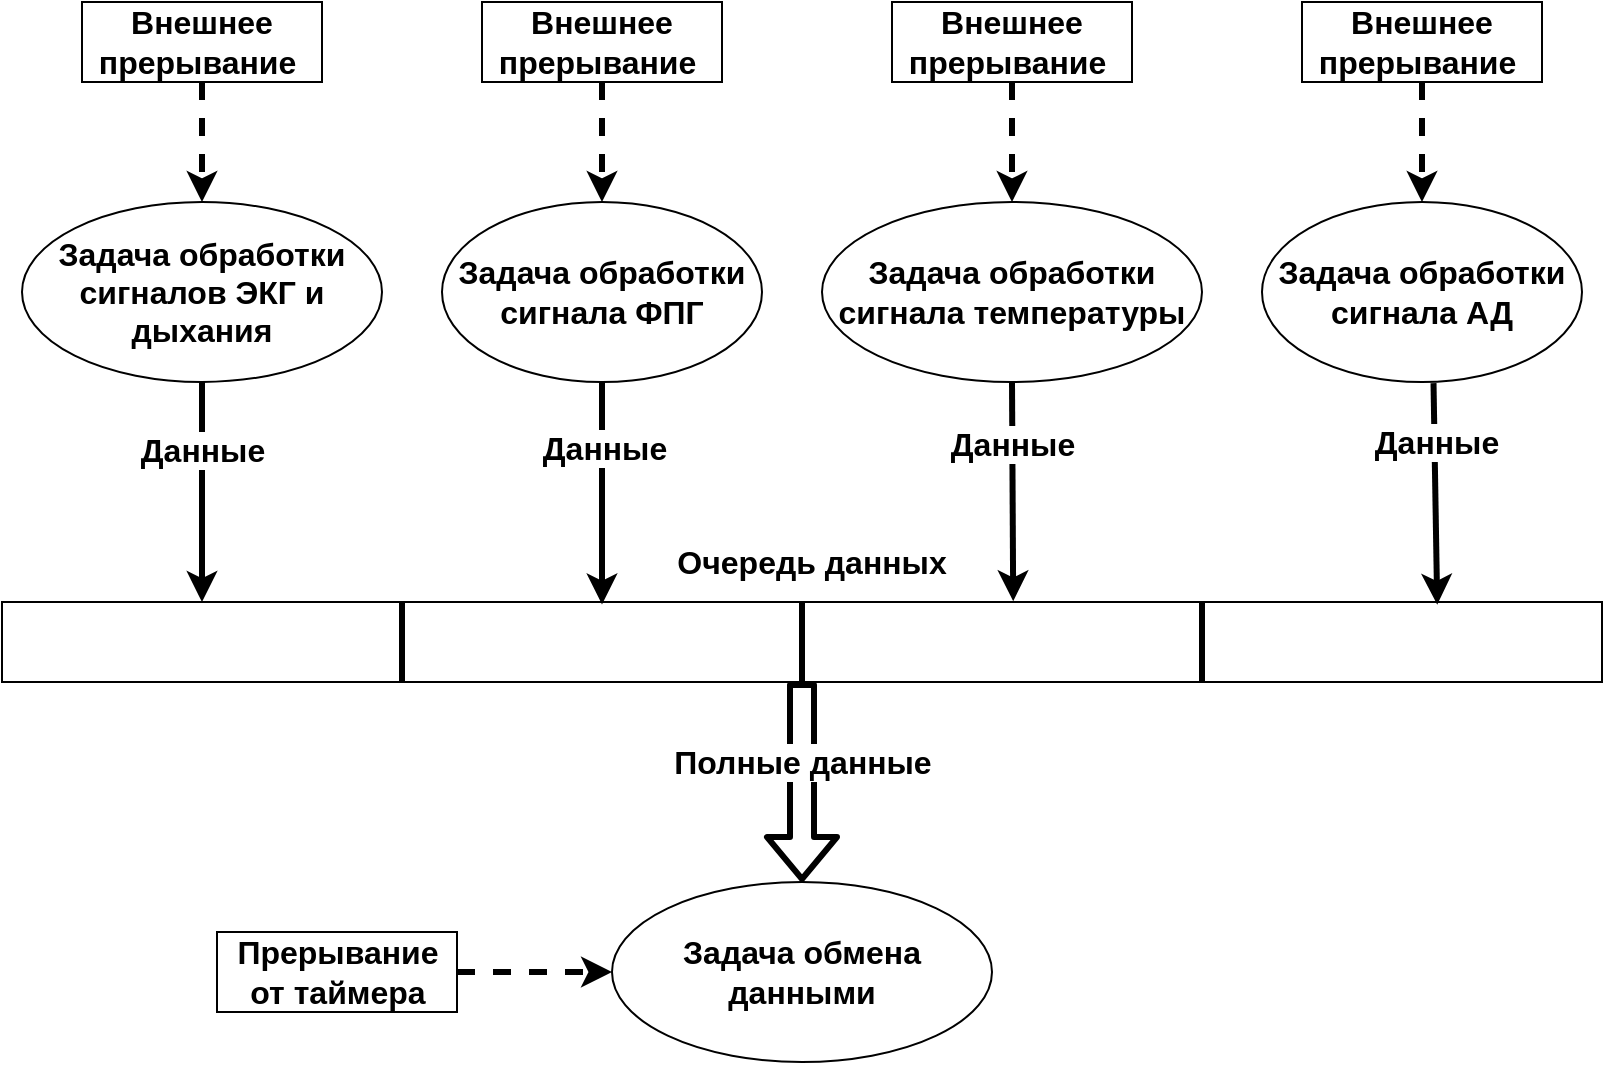 <mxfile version="13.1.2" type="device"><diagram id="d0ew1kFdEhgVXLFHOzm9" name="Page-1"><mxGraphModel dx="1422" dy="794" grid="1" gridSize="10" guides="1" tooltips="1" connect="1" arrows="1" fold="1" page="1" pageScale="1" pageWidth="1100" pageHeight="850" math="0" shadow="0"><root><mxCell id="0"/><mxCell id="1" parent="0"/><mxCell id="SfoQFwuKHSjma39m_Klp-1" value="&lt;font style=&quot;font-size: 16px&quot;&gt;&lt;b&gt;Внешнее прерывание&amp;nbsp;&lt;/b&gt;&lt;/font&gt;" style="rounded=0;whiteSpace=wrap;html=1;" vertex="1" parent="1"><mxGeometry x="200" y="170" width="120" height="40" as="geometry"/></mxCell><mxCell id="SfoQFwuKHSjma39m_Klp-2" value="&lt;font style=&quot;font-size: 16px&quot;&gt;&lt;b&gt;Внешнее прерывание&amp;nbsp;&lt;/b&gt;&lt;/font&gt;" style="rounded=0;whiteSpace=wrap;html=1;" vertex="1" parent="1"><mxGeometry x="400" y="170" width="120" height="40" as="geometry"/></mxCell><mxCell id="SfoQFwuKHSjma39m_Klp-3" value="&lt;font style=&quot;font-size: 16px&quot;&gt;&lt;b&gt;Внешнее прерывание&amp;nbsp;&lt;/b&gt;&lt;/font&gt;" style="rounded=0;whiteSpace=wrap;html=1;" vertex="1" parent="1"><mxGeometry x="605" y="170" width="120" height="40" as="geometry"/></mxCell><mxCell id="SfoQFwuKHSjma39m_Klp-4" value="&lt;font style=&quot;font-size: 16px&quot;&gt;&lt;b&gt;Внешнее прерывание&amp;nbsp;&lt;/b&gt;&lt;/font&gt;" style="rounded=0;whiteSpace=wrap;html=1;" vertex="1" parent="1"><mxGeometry x="810" y="170" width="120" height="40" as="geometry"/></mxCell><mxCell id="SfoQFwuKHSjma39m_Klp-5" value="&lt;font style=&quot;font-size: 16px&quot;&gt;&lt;b&gt;Задача обработки сигналов ЭКГ и дыхания&lt;/b&gt;&lt;/font&gt;" style="ellipse;whiteSpace=wrap;html=1;" vertex="1" parent="1"><mxGeometry x="170" y="270" width="180" height="90" as="geometry"/></mxCell><mxCell id="SfoQFwuKHSjma39m_Klp-6" value="&lt;font style=&quot;font-size: 16px&quot;&gt;&lt;b&gt;Задача обработки сигнала АД&lt;/b&gt;&lt;/font&gt;" style="ellipse;whiteSpace=wrap;html=1;" vertex="1" parent="1"><mxGeometry x="790" y="270" width="160" height="90" as="geometry"/></mxCell><mxCell id="SfoQFwuKHSjma39m_Klp-7" value="&lt;font style=&quot;font-size: 16px&quot;&gt;&lt;b&gt;Задача обработки сигнала ФПГ&lt;/b&gt;&lt;/font&gt;" style="ellipse;whiteSpace=wrap;html=1;" vertex="1" parent="1"><mxGeometry x="380" y="270" width="160" height="90" as="geometry"/></mxCell><mxCell id="SfoQFwuKHSjma39m_Klp-8" value="&lt;font style=&quot;font-size: 16px&quot;&gt;&lt;b&gt;Задача обработки сигнала температуры&lt;/b&gt;&lt;/font&gt;" style="ellipse;whiteSpace=wrap;html=1;" vertex="1" parent="1"><mxGeometry x="570" y="270" width="190" height="90" as="geometry"/></mxCell><mxCell id="SfoQFwuKHSjma39m_Klp-10" value="" style="endArrow=classic;html=1;dashed=1;exitX=0.5;exitY=1;exitDx=0;exitDy=0;entryX=0.5;entryY=0;entryDx=0;entryDy=0;strokeWidth=3;" edge="1" parent="1" source="SfoQFwuKHSjma39m_Klp-1" target="SfoQFwuKHSjma39m_Klp-5"><mxGeometry width="50" height="50" relative="1" as="geometry"><mxPoint x="620" y="450" as="sourcePoint"/><mxPoint x="670" y="400" as="targetPoint"/></mxGeometry></mxCell><mxCell id="SfoQFwuKHSjma39m_Klp-11" value="" style="endArrow=classic;html=1;dashed=1;exitX=0.5;exitY=1;exitDx=0;exitDy=0;entryX=0.5;entryY=0;entryDx=0;entryDy=0;strokeWidth=3;" edge="1" parent="1" source="SfoQFwuKHSjma39m_Klp-2" target="SfoQFwuKHSjma39m_Klp-7"><mxGeometry width="50" height="50" relative="1" as="geometry"><mxPoint x="270" y="230" as="sourcePoint"/><mxPoint x="270" y="280" as="targetPoint"/></mxGeometry></mxCell><mxCell id="SfoQFwuKHSjma39m_Klp-12" value="" style="endArrow=classic;html=1;dashed=1;exitX=0.5;exitY=1;exitDx=0;exitDy=0;entryX=0.5;entryY=0;entryDx=0;entryDy=0;strokeWidth=3;" edge="1" parent="1" source="SfoQFwuKHSjma39m_Klp-3" target="SfoQFwuKHSjma39m_Klp-8"><mxGeometry width="50" height="50" relative="1" as="geometry"><mxPoint x="280" y="240" as="sourcePoint"/><mxPoint x="280" y="290" as="targetPoint"/></mxGeometry></mxCell><mxCell id="SfoQFwuKHSjma39m_Klp-13" value="" style="endArrow=classic;html=1;dashed=1;exitX=0.5;exitY=1;exitDx=0;exitDy=0;entryX=0.5;entryY=0;entryDx=0;entryDy=0;strokeWidth=3;" edge="1" parent="1" source="SfoQFwuKHSjma39m_Klp-4" target="SfoQFwuKHSjma39m_Klp-6"><mxGeometry width="50" height="50" relative="1" as="geometry"><mxPoint x="290" y="250" as="sourcePoint"/><mxPoint x="290" y="300" as="targetPoint"/></mxGeometry></mxCell><mxCell id="SfoQFwuKHSjma39m_Klp-15" value="&lt;font style=&quot;font-size: 16px&quot;&gt;&lt;b&gt;Задача обмена данными&lt;/b&gt;&lt;/font&gt;" style="ellipse;whiteSpace=wrap;html=1;" vertex="1" parent="1"><mxGeometry x="465" y="610" width="190" height="90" as="geometry"/></mxCell><mxCell id="SfoQFwuKHSjma39m_Klp-16" value="&lt;font style=&quot;font-size: 16px&quot;&gt;&lt;b&gt;Прерывание от таймера&lt;/b&gt;&lt;/font&gt;" style="rounded=0;whiteSpace=wrap;html=1;" vertex="1" parent="1"><mxGeometry x="267.5" y="635" width="120" height="40" as="geometry"/></mxCell><mxCell id="SfoQFwuKHSjma39m_Klp-17" value="" style="endArrow=classic;html=1;dashed=1;exitX=1;exitY=0.5;exitDx=0;exitDy=0;entryX=0;entryY=0.5;entryDx=0;entryDy=0;strokeWidth=3;" edge="1" parent="1" source="SfoQFwuKHSjma39m_Klp-16" target="SfoQFwuKHSjma39m_Klp-15"><mxGeometry width="50" height="50" relative="1" as="geometry"><mxPoint x="682.5" y="350" as="sourcePoint"/><mxPoint x="682.5" y="400" as="targetPoint"/></mxGeometry></mxCell><mxCell id="SfoQFwuKHSjma39m_Klp-22" value="" style="group" vertex="1" connectable="0" parent="1"><mxGeometry x="160" y="470" width="800" height="40" as="geometry"/></mxCell><mxCell id="SfoQFwuKHSjma39m_Klp-18" value="" style="rounded=0;whiteSpace=wrap;html=1;" vertex="1" parent="SfoQFwuKHSjma39m_Klp-22"><mxGeometry width="800" height="40" as="geometry"/></mxCell><mxCell id="SfoQFwuKHSjma39m_Klp-19" value="" style="endArrow=none;html=1;strokeWidth=3;exitX=0.25;exitY=0;exitDx=0;exitDy=0;entryX=0.25;entryY=1;entryDx=0;entryDy=0;" edge="1" parent="SfoQFwuKHSjma39m_Klp-22" source="SfoQFwuKHSjma39m_Klp-18" target="SfoQFwuKHSjma39m_Klp-18"><mxGeometry width="50" height="50" relative="1" as="geometry"><mxPoint x="342.373" y="-20" as="sourcePoint"/><mxPoint x="410.169" y="-70" as="targetPoint"/></mxGeometry></mxCell><mxCell id="SfoQFwuKHSjma39m_Klp-20" value="" style="endArrow=none;html=1;strokeWidth=3;exitX=0.5;exitY=0;exitDx=0;exitDy=0;entryX=0.5;entryY=1;entryDx=0;entryDy=0;" edge="1" parent="SfoQFwuKHSjma39m_Klp-22" source="SfoQFwuKHSjma39m_Klp-18" target="SfoQFwuKHSjma39m_Klp-18"><mxGeometry width="50" height="50" relative="1" as="geometry"><mxPoint x="213.559" y="10" as="sourcePoint"/><mxPoint x="213.559" y="50" as="targetPoint"/></mxGeometry></mxCell><mxCell id="SfoQFwuKHSjma39m_Klp-21" value="" style="endArrow=none;html=1;strokeWidth=3;exitX=0.75;exitY=0;exitDx=0;exitDy=0;entryX=0.75;entryY=1;entryDx=0;entryDy=0;" edge="1" parent="SfoQFwuKHSjma39m_Klp-22" source="SfoQFwuKHSjma39m_Klp-18" target="SfoQFwuKHSjma39m_Klp-18"><mxGeometry width="50" height="50" relative="1" as="geometry"><mxPoint x="227.119" y="20" as="sourcePoint"/><mxPoint x="227.119" y="60" as="targetPoint"/></mxGeometry></mxCell><mxCell id="SfoQFwuKHSjma39m_Klp-23" value="&lt;font style=&quot;font-size: 16px&quot;&gt;&lt;b&gt;Очередь данных&lt;/b&gt;&lt;/font&gt;" style="text;html=1;strokeColor=none;fillColor=none;align=center;verticalAlign=middle;whiteSpace=wrap;rounded=0;" vertex="1" parent="1"><mxGeometry x="470" y="440" width="190" height="20" as="geometry"/></mxCell><mxCell id="SfoQFwuKHSjma39m_Klp-26" value="" style="endArrow=classic;html=1;strokeWidth=3;exitX=0.5;exitY=1;exitDx=0;exitDy=0;entryX=0.125;entryY=0;entryDx=0;entryDy=0;entryPerimeter=0;" edge="1" parent="1" source="SfoQFwuKHSjma39m_Klp-5" target="SfoQFwuKHSjma39m_Klp-18"><mxGeometry width="50" height="50" relative="1" as="geometry"><mxPoint x="410" y="440" as="sourcePoint"/><mxPoint x="460" y="390" as="targetPoint"/></mxGeometry></mxCell><mxCell id="SfoQFwuKHSjma39m_Klp-30" value="&lt;font style=&quot;font-size: 16px&quot;&gt;&lt;b&gt;Данные&lt;/b&gt;&lt;/font&gt;" style="edgeLabel;html=1;align=center;verticalAlign=middle;resizable=0;points=[];" vertex="1" connectable="0" parent="SfoQFwuKHSjma39m_Klp-26"><mxGeometry x="-0.385" y="4" relative="1" as="geometry"><mxPoint x="-4" as="offset"/></mxGeometry></mxCell><mxCell id="SfoQFwuKHSjma39m_Klp-27" value="" style="endArrow=classic;html=1;strokeWidth=3;exitX=0.5;exitY=1;exitDx=0;exitDy=0;entryX=0.375;entryY=0.03;entryDx=0;entryDy=0;entryPerimeter=0;" edge="1" parent="1" source="SfoQFwuKHSjma39m_Klp-7" target="SfoQFwuKHSjma39m_Klp-18"><mxGeometry width="50" height="50" relative="1" as="geometry"><mxPoint x="270" y="370" as="sourcePoint"/><mxPoint x="270" y="480" as="targetPoint"/></mxGeometry></mxCell><mxCell id="SfoQFwuKHSjma39m_Klp-31" value="&lt;font style=&quot;font-size: 16px&quot;&gt;&lt;b&gt;Данные&lt;/b&gt;&lt;/font&gt;" style="edgeLabel;html=1;align=center;verticalAlign=middle;resizable=0;points=[];" vertex="1" connectable="0" parent="SfoQFwuKHSjma39m_Klp-27"><mxGeometry x="-0.406" y="1" relative="1" as="geometry"><mxPoint as="offset"/></mxGeometry></mxCell><mxCell id="SfoQFwuKHSjma39m_Klp-28" value="" style="endArrow=classic;html=1;strokeWidth=3;exitX=0.5;exitY=1;exitDx=0;exitDy=0;entryX=0.632;entryY=-0.01;entryDx=0;entryDy=0;entryPerimeter=0;" edge="1" parent="1" source="SfoQFwuKHSjma39m_Klp-8" target="SfoQFwuKHSjma39m_Klp-18"><mxGeometry width="50" height="50" relative="1" as="geometry"><mxPoint x="280" y="380" as="sourcePoint"/><mxPoint x="280" y="490" as="targetPoint"/></mxGeometry></mxCell><mxCell id="SfoQFwuKHSjma39m_Klp-33" value="&lt;font style=&quot;font-size: 16px&quot;&gt;&lt;b&gt;Данные&lt;/b&gt;&lt;/font&gt;" style="edgeLabel;html=1;align=center;verticalAlign=middle;resizable=0;points=[];" vertex="1" connectable="0" parent="SfoQFwuKHSjma39m_Klp-28"><mxGeometry x="-0.261" y="-1" relative="1" as="geometry"><mxPoint x="0.78" y="-10" as="offset"/></mxGeometry></mxCell><mxCell id="SfoQFwuKHSjma39m_Klp-29" value="" style="endArrow=classic;html=1;strokeWidth=3;exitX=0.536;exitY=1.006;exitDx=0;exitDy=0;entryX=0.897;entryY=0.033;entryDx=0;entryDy=0;entryPerimeter=0;exitPerimeter=0;" edge="1" parent="1" source="SfoQFwuKHSjma39m_Klp-6" target="SfoQFwuKHSjma39m_Klp-18"><mxGeometry width="50" height="50" relative="1" as="geometry"><mxPoint x="290" y="390" as="sourcePoint"/><mxPoint x="290" y="500" as="targetPoint"/></mxGeometry></mxCell><mxCell id="SfoQFwuKHSjma39m_Klp-34" value="&lt;font style=&quot;font-size: 16px&quot;&gt;&lt;b&gt;Данные&lt;/b&gt;&lt;/font&gt;" style="edgeLabel;html=1;align=center;verticalAlign=middle;resizable=0;points=[];" vertex="1" connectable="0" parent="SfoQFwuKHSjma39m_Klp-29"><mxGeometry x="-0.264" relative="1" as="geometry"><mxPoint y="-11.53" as="offset"/></mxGeometry></mxCell><mxCell id="SfoQFwuKHSjma39m_Klp-35" value="" style="endArrow=classic;html=1;strokeWidth=3;exitX=0.5;exitY=1;exitDx=0;exitDy=0;entryX=0.5;entryY=0;entryDx=0;entryDy=0;shape=flexArrow;" edge="1" parent="1" source="SfoQFwuKHSjma39m_Klp-18" target="SfoQFwuKHSjma39m_Klp-15"><mxGeometry width="50" height="50" relative="1" as="geometry"><mxPoint x="470" y="370.0" as="sourcePoint"/><mxPoint x="470" y="481.2" as="targetPoint"/></mxGeometry></mxCell><mxCell id="SfoQFwuKHSjma39m_Klp-36" value="&lt;font style=&quot;font-size: 16px&quot;&gt;&lt;b&gt;Полные данные&lt;/b&gt;&lt;/font&gt;" style="edgeLabel;html=1;align=center;verticalAlign=middle;resizable=0;points=[];" vertex="1" connectable="0" parent="SfoQFwuKHSjma39m_Klp-35"><mxGeometry x="-0.406" y="1" relative="1" as="geometry"><mxPoint x="-1" y="10" as="offset"/></mxGeometry></mxCell></root></mxGraphModel></diagram></mxfile>